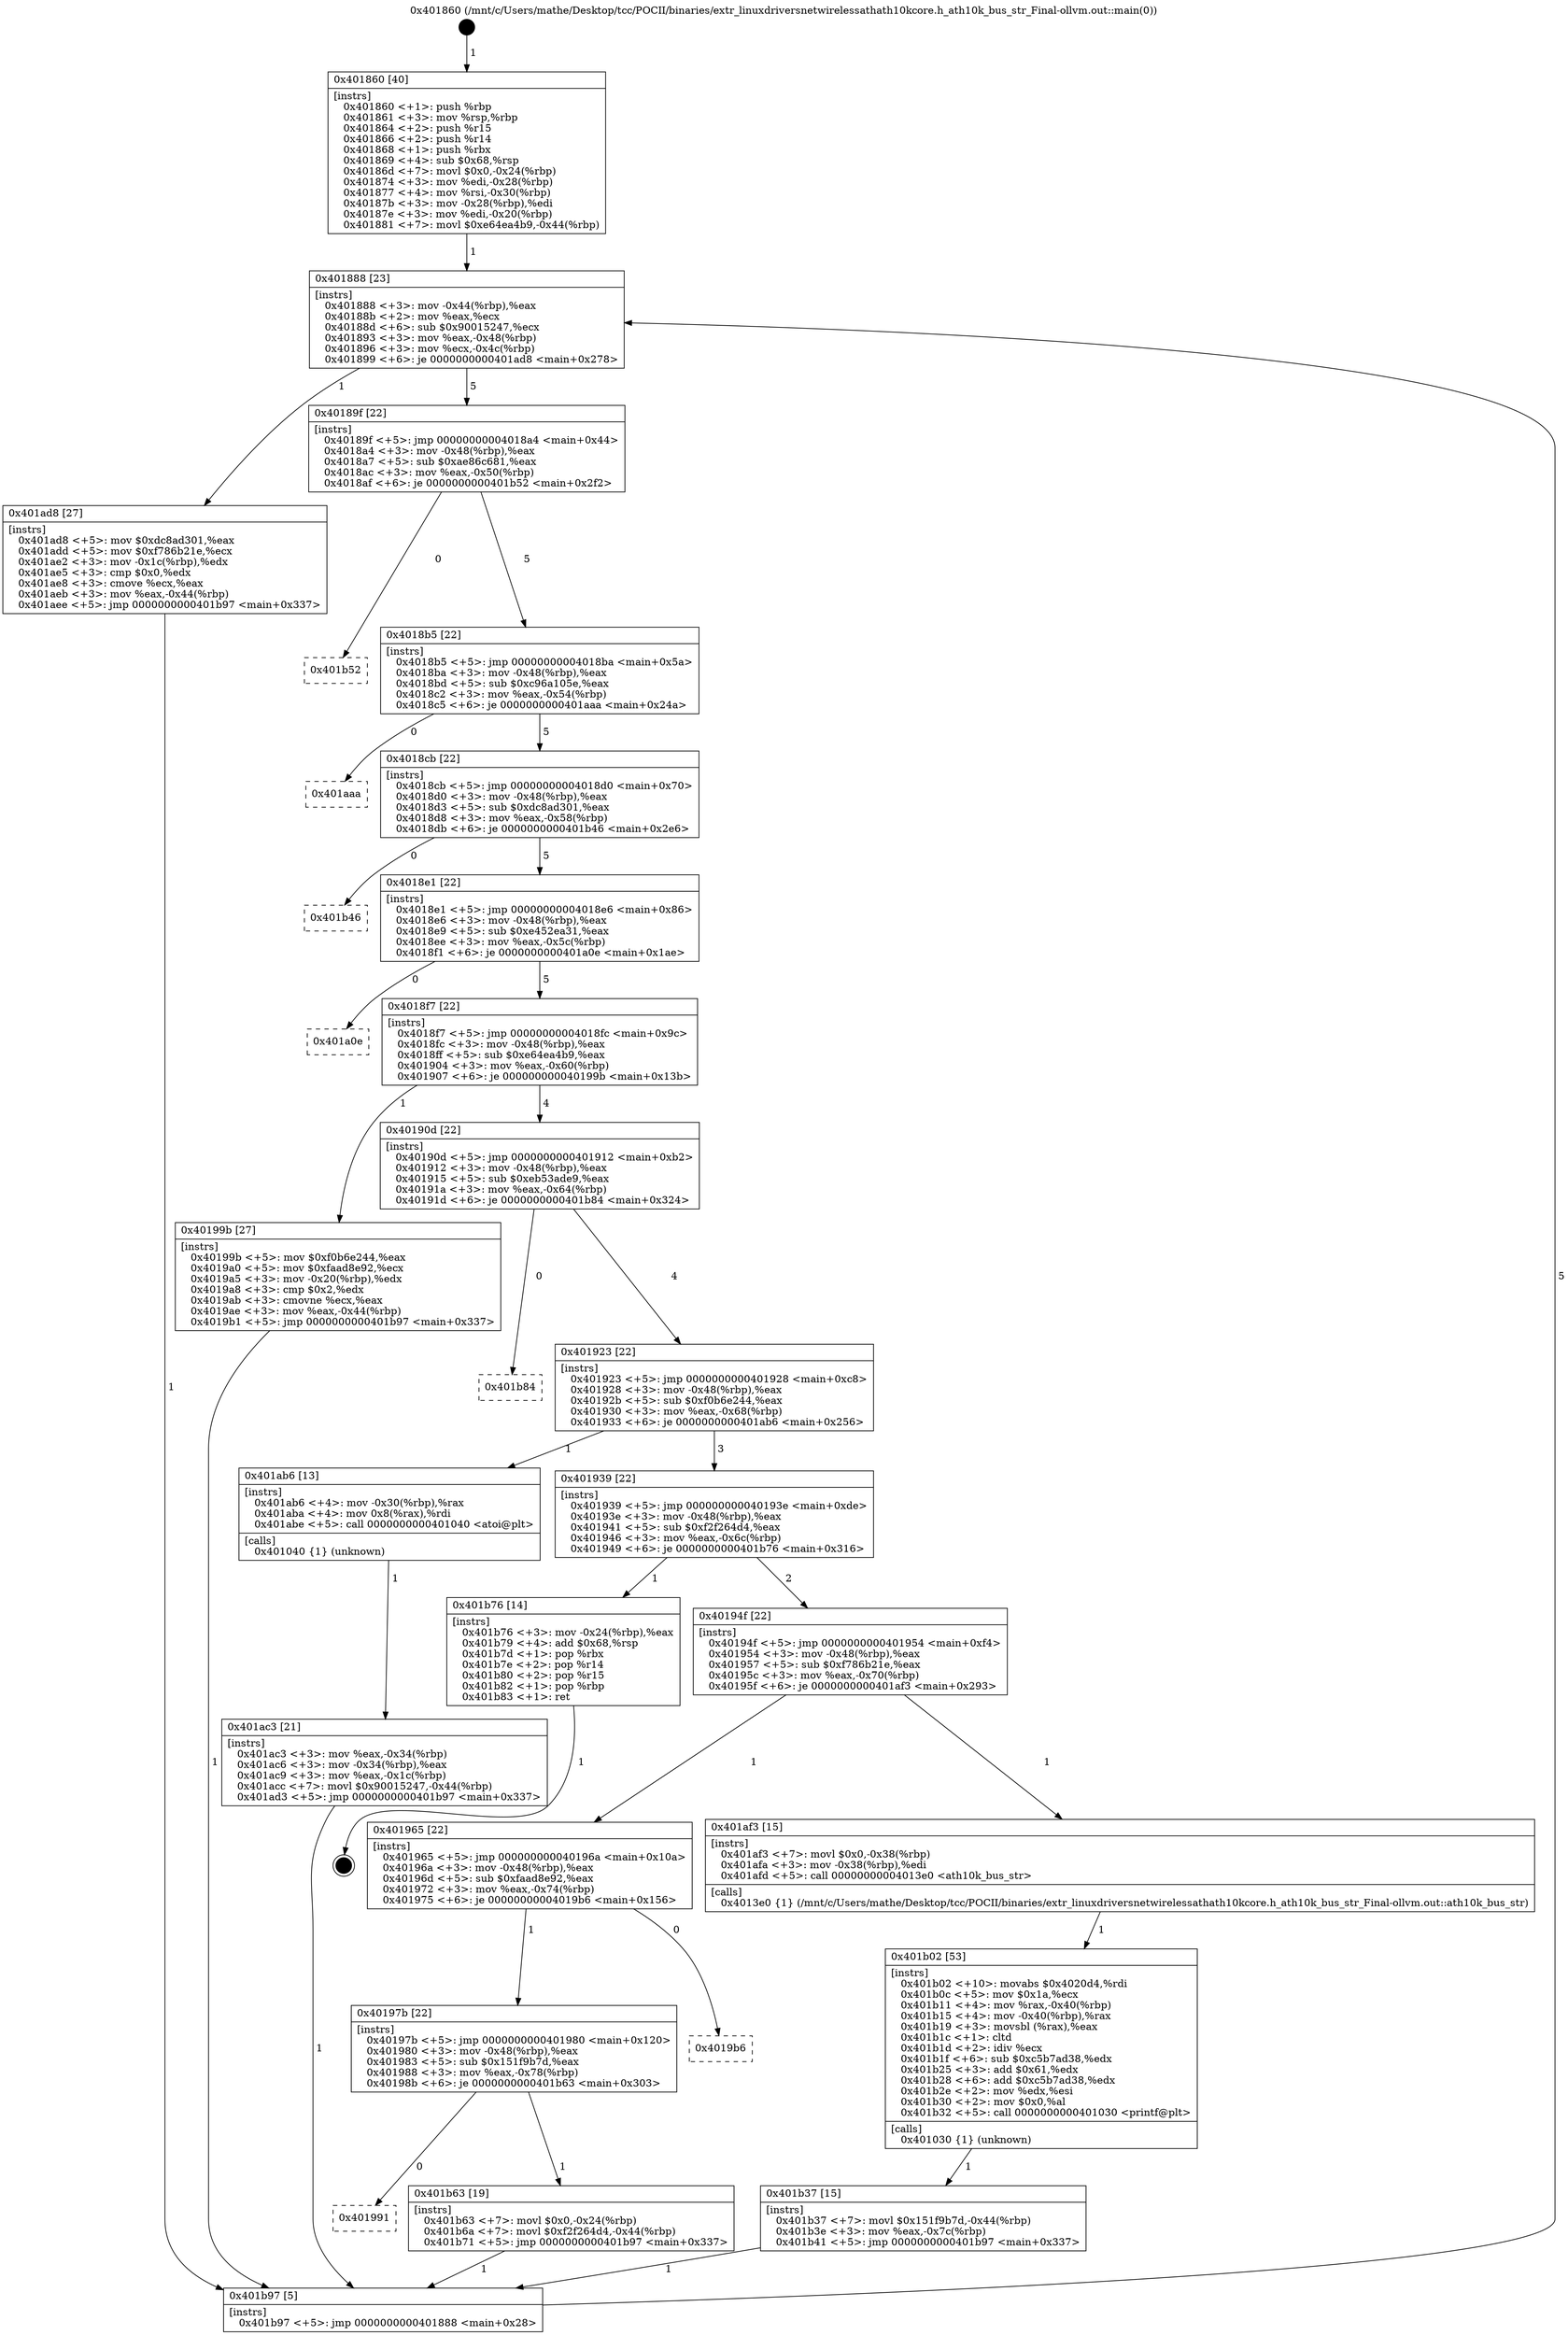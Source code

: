 digraph "0x401860" {
  label = "0x401860 (/mnt/c/Users/mathe/Desktop/tcc/POCII/binaries/extr_linuxdriversnetwirelessathath10kcore.h_ath10k_bus_str_Final-ollvm.out::main(0))"
  labelloc = "t"
  node[shape=record]

  Entry [label="",width=0.3,height=0.3,shape=circle,fillcolor=black,style=filled]
  "0x401888" [label="{
     0x401888 [23]\l
     | [instrs]\l
     &nbsp;&nbsp;0x401888 \<+3\>: mov -0x44(%rbp),%eax\l
     &nbsp;&nbsp;0x40188b \<+2\>: mov %eax,%ecx\l
     &nbsp;&nbsp;0x40188d \<+6\>: sub $0x90015247,%ecx\l
     &nbsp;&nbsp;0x401893 \<+3\>: mov %eax,-0x48(%rbp)\l
     &nbsp;&nbsp;0x401896 \<+3\>: mov %ecx,-0x4c(%rbp)\l
     &nbsp;&nbsp;0x401899 \<+6\>: je 0000000000401ad8 \<main+0x278\>\l
  }"]
  "0x401ad8" [label="{
     0x401ad8 [27]\l
     | [instrs]\l
     &nbsp;&nbsp;0x401ad8 \<+5\>: mov $0xdc8ad301,%eax\l
     &nbsp;&nbsp;0x401add \<+5\>: mov $0xf786b21e,%ecx\l
     &nbsp;&nbsp;0x401ae2 \<+3\>: mov -0x1c(%rbp),%edx\l
     &nbsp;&nbsp;0x401ae5 \<+3\>: cmp $0x0,%edx\l
     &nbsp;&nbsp;0x401ae8 \<+3\>: cmove %ecx,%eax\l
     &nbsp;&nbsp;0x401aeb \<+3\>: mov %eax,-0x44(%rbp)\l
     &nbsp;&nbsp;0x401aee \<+5\>: jmp 0000000000401b97 \<main+0x337\>\l
  }"]
  "0x40189f" [label="{
     0x40189f [22]\l
     | [instrs]\l
     &nbsp;&nbsp;0x40189f \<+5\>: jmp 00000000004018a4 \<main+0x44\>\l
     &nbsp;&nbsp;0x4018a4 \<+3\>: mov -0x48(%rbp),%eax\l
     &nbsp;&nbsp;0x4018a7 \<+5\>: sub $0xae86c681,%eax\l
     &nbsp;&nbsp;0x4018ac \<+3\>: mov %eax,-0x50(%rbp)\l
     &nbsp;&nbsp;0x4018af \<+6\>: je 0000000000401b52 \<main+0x2f2\>\l
  }"]
  Exit [label="",width=0.3,height=0.3,shape=circle,fillcolor=black,style=filled,peripheries=2]
  "0x401b52" [label="{
     0x401b52\l
  }", style=dashed]
  "0x4018b5" [label="{
     0x4018b5 [22]\l
     | [instrs]\l
     &nbsp;&nbsp;0x4018b5 \<+5\>: jmp 00000000004018ba \<main+0x5a\>\l
     &nbsp;&nbsp;0x4018ba \<+3\>: mov -0x48(%rbp),%eax\l
     &nbsp;&nbsp;0x4018bd \<+5\>: sub $0xc96a105e,%eax\l
     &nbsp;&nbsp;0x4018c2 \<+3\>: mov %eax,-0x54(%rbp)\l
     &nbsp;&nbsp;0x4018c5 \<+6\>: je 0000000000401aaa \<main+0x24a\>\l
  }"]
  "0x401991" [label="{
     0x401991\l
  }", style=dashed]
  "0x401aaa" [label="{
     0x401aaa\l
  }", style=dashed]
  "0x4018cb" [label="{
     0x4018cb [22]\l
     | [instrs]\l
     &nbsp;&nbsp;0x4018cb \<+5\>: jmp 00000000004018d0 \<main+0x70\>\l
     &nbsp;&nbsp;0x4018d0 \<+3\>: mov -0x48(%rbp),%eax\l
     &nbsp;&nbsp;0x4018d3 \<+5\>: sub $0xdc8ad301,%eax\l
     &nbsp;&nbsp;0x4018d8 \<+3\>: mov %eax,-0x58(%rbp)\l
     &nbsp;&nbsp;0x4018db \<+6\>: je 0000000000401b46 \<main+0x2e6\>\l
  }"]
  "0x401b63" [label="{
     0x401b63 [19]\l
     | [instrs]\l
     &nbsp;&nbsp;0x401b63 \<+7\>: movl $0x0,-0x24(%rbp)\l
     &nbsp;&nbsp;0x401b6a \<+7\>: movl $0xf2f264d4,-0x44(%rbp)\l
     &nbsp;&nbsp;0x401b71 \<+5\>: jmp 0000000000401b97 \<main+0x337\>\l
  }"]
  "0x401b46" [label="{
     0x401b46\l
  }", style=dashed]
  "0x4018e1" [label="{
     0x4018e1 [22]\l
     | [instrs]\l
     &nbsp;&nbsp;0x4018e1 \<+5\>: jmp 00000000004018e6 \<main+0x86\>\l
     &nbsp;&nbsp;0x4018e6 \<+3\>: mov -0x48(%rbp),%eax\l
     &nbsp;&nbsp;0x4018e9 \<+5\>: sub $0xe452ea31,%eax\l
     &nbsp;&nbsp;0x4018ee \<+3\>: mov %eax,-0x5c(%rbp)\l
     &nbsp;&nbsp;0x4018f1 \<+6\>: je 0000000000401a0e \<main+0x1ae\>\l
  }"]
  "0x40197b" [label="{
     0x40197b [22]\l
     | [instrs]\l
     &nbsp;&nbsp;0x40197b \<+5\>: jmp 0000000000401980 \<main+0x120\>\l
     &nbsp;&nbsp;0x401980 \<+3\>: mov -0x48(%rbp),%eax\l
     &nbsp;&nbsp;0x401983 \<+5\>: sub $0x151f9b7d,%eax\l
     &nbsp;&nbsp;0x401988 \<+3\>: mov %eax,-0x78(%rbp)\l
     &nbsp;&nbsp;0x40198b \<+6\>: je 0000000000401b63 \<main+0x303\>\l
  }"]
  "0x401a0e" [label="{
     0x401a0e\l
  }", style=dashed]
  "0x4018f7" [label="{
     0x4018f7 [22]\l
     | [instrs]\l
     &nbsp;&nbsp;0x4018f7 \<+5\>: jmp 00000000004018fc \<main+0x9c\>\l
     &nbsp;&nbsp;0x4018fc \<+3\>: mov -0x48(%rbp),%eax\l
     &nbsp;&nbsp;0x4018ff \<+5\>: sub $0xe64ea4b9,%eax\l
     &nbsp;&nbsp;0x401904 \<+3\>: mov %eax,-0x60(%rbp)\l
     &nbsp;&nbsp;0x401907 \<+6\>: je 000000000040199b \<main+0x13b\>\l
  }"]
  "0x4019b6" [label="{
     0x4019b6\l
  }", style=dashed]
  "0x40199b" [label="{
     0x40199b [27]\l
     | [instrs]\l
     &nbsp;&nbsp;0x40199b \<+5\>: mov $0xf0b6e244,%eax\l
     &nbsp;&nbsp;0x4019a0 \<+5\>: mov $0xfaad8e92,%ecx\l
     &nbsp;&nbsp;0x4019a5 \<+3\>: mov -0x20(%rbp),%edx\l
     &nbsp;&nbsp;0x4019a8 \<+3\>: cmp $0x2,%edx\l
     &nbsp;&nbsp;0x4019ab \<+3\>: cmovne %ecx,%eax\l
     &nbsp;&nbsp;0x4019ae \<+3\>: mov %eax,-0x44(%rbp)\l
     &nbsp;&nbsp;0x4019b1 \<+5\>: jmp 0000000000401b97 \<main+0x337\>\l
  }"]
  "0x40190d" [label="{
     0x40190d [22]\l
     | [instrs]\l
     &nbsp;&nbsp;0x40190d \<+5\>: jmp 0000000000401912 \<main+0xb2\>\l
     &nbsp;&nbsp;0x401912 \<+3\>: mov -0x48(%rbp),%eax\l
     &nbsp;&nbsp;0x401915 \<+5\>: sub $0xeb53ade9,%eax\l
     &nbsp;&nbsp;0x40191a \<+3\>: mov %eax,-0x64(%rbp)\l
     &nbsp;&nbsp;0x40191d \<+6\>: je 0000000000401b84 \<main+0x324\>\l
  }"]
  "0x401b97" [label="{
     0x401b97 [5]\l
     | [instrs]\l
     &nbsp;&nbsp;0x401b97 \<+5\>: jmp 0000000000401888 \<main+0x28\>\l
  }"]
  "0x401860" [label="{
     0x401860 [40]\l
     | [instrs]\l
     &nbsp;&nbsp;0x401860 \<+1\>: push %rbp\l
     &nbsp;&nbsp;0x401861 \<+3\>: mov %rsp,%rbp\l
     &nbsp;&nbsp;0x401864 \<+2\>: push %r15\l
     &nbsp;&nbsp;0x401866 \<+2\>: push %r14\l
     &nbsp;&nbsp;0x401868 \<+1\>: push %rbx\l
     &nbsp;&nbsp;0x401869 \<+4\>: sub $0x68,%rsp\l
     &nbsp;&nbsp;0x40186d \<+7\>: movl $0x0,-0x24(%rbp)\l
     &nbsp;&nbsp;0x401874 \<+3\>: mov %edi,-0x28(%rbp)\l
     &nbsp;&nbsp;0x401877 \<+4\>: mov %rsi,-0x30(%rbp)\l
     &nbsp;&nbsp;0x40187b \<+3\>: mov -0x28(%rbp),%edi\l
     &nbsp;&nbsp;0x40187e \<+3\>: mov %edi,-0x20(%rbp)\l
     &nbsp;&nbsp;0x401881 \<+7\>: movl $0xe64ea4b9,-0x44(%rbp)\l
  }"]
  "0x401b37" [label="{
     0x401b37 [15]\l
     | [instrs]\l
     &nbsp;&nbsp;0x401b37 \<+7\>: movl $0x151f9b7d,-0x44(%rbp)\l
     &nbsp;&nbsp;0x401b3e \<+3\>: mov %eax,-0x7c(%rbp)\l
     &nbsp;&nbsp;0x401b41 \<+5\>: jmp 0000000000401b97 \<main+0x337\>\l
  }"]
  "0x401b84" [label="{
     0x401b84\l
  }", style=dashed]
  "0x401923" [label="{
     0x401923 [22]\l
     | [instrs]\l
     &nbsp;&nbsp;0x401923 \<+5\>: jmp 0000000000401928 \<main+0xc8\>\l
     &nbsp;&nbsp;0x401928 \<+3\>: mov -0x48(%rbp),%eax\l
     &nbsp;&nbsp;0x40192b \<+5\>: sub $0xf0b6e244,%eax\l
     &nbsp;&nbsp;0x401930 \<+3\>: mov %eax,-0x68(%rbp)\l
     &nbsp;&nbsp;0x401933 \<+6\>: je 0000000000401ab6 \<main+0x256\>\l
  }"]
  "0x401b02" [label="{
     0x401b02 [53]\l
     | [instrs]\l
     &nbsp;&nbsp;0x401b02 \<+10\>: movabs $0x4020d4,%rdi\l
     &nbsp;&nbsp;0x401b0c \<+5\>: mov $0x1a,%ecx\l
     &nbsp;&nbsp;0x401b11 \<+4\>: mov %rax,-0x40(%rbp)\l
     &nbsp;&nbsp;0x401b15 \<+4\>: mov -0x40(%rbp),%rax\l
     &nbsp;&nbsp;0x401b19 \<+3\>: movsbl (%rax),%eax\l
     &nbsp;&nbsp;0x401b1c \<+1\>: cltd\l
     &nbsp;&nbsp;0x401b1d \<+2\>: idiv %ecx\l
     &nbsp;&nbsp;0x401b1f \<+6\>: sub $0xc5b7ad38,%edx\l
     &nbsp;&nbsp;0x401b25 \<+3\>: add $0x61,%edx\l
     &nbsp;&nbsp;0x401b28 \<+6\>: add $0xc5b7ad38,%edx\l
     &nbsp;&nbsp;0x401b2e \<+2\>: mov %edx,%esi\l
     &nbsp;&nbsp;0x401b30 \<+2\>: mov $0x0,%al\l
     &nbsp;&nbsp;0x401b32 \<+5\>: call 0000000000401030 \<printf@plt\>\l
     | [calls]\l
     &nbsp;&nbsp;0x401030 \{1\} (unknown)\l
  }"]
  "0x401ab6" [label="{
     0x401ab6 [13]\l
     | [instrs]\l
     &nbsp;&nbsp;0x401ab6 \<+4\>: mov -0x30(%rbp),%rax\l
     &nbsp;&nbsp;0x401aba \<+4\>: mov 0x8(%rax),%rdi\l
     &nbsp;&nbsp;0x401abe \<+5\>: call 0000000000401040 \<atoi@plt\>\l
     | [calls]\l
     &nbsp;&nbsp;0x401040 \{1\} (unknown)\l
  }"]
  "0x401939" [label="{
     0x401939 [22]\l
     | [instrs]\l
     &nbsp;&nbsp;0x401939 \<+5\>: jmp 000000000040193e \<main+0xde\>\l
     &nbsp;&nbsp;0x40193e \<+3\>: mov -0x48(%rbp),%eax\l
     &nbsp;&nbsp;0x401941 \<+5\>: sub $0xf2f264d4,%eax\l
     &nbsp;&nbsp;0x401946 \<+3\>: mov %eax,-0x6c(%rbp)\l
     &nbsp;&nbsp;0x401949 \<+6\>: je 0000000000401b76 \<main+0x316\>\l
  }"]
  "0x401ac3" [label="{
     0x401ac3 [21]\l
     | [instrs]\l
     &nbsp;&nbsp;0x401ac3 \<+3\>: mov %eax,-0x34(%rbp)\l
     &nbsp;&nbsp;0x401ac6 \<+3\>: mov -0x34(%rbp),%eax\l
     &nbsp;&nbsp;0x401ac9 \<+3\>: mov %eax,-0x1c(%rbp)\l
     &nbsp;&nbsp;0x401acc \<+7\>: movl $0x90015247,-0x44(%rbp)\l
     &nbsp;&nbsp;0x401ad3 \<+5\>: jmp 0000000000401b97 \<main+0x337\>\l
  }"]
  "0x401965" [label="{
     0x401965 [22]\l
     | [instrs]\l
     &nbsp;&nbsp;0x401965 \<+5\>: jmp 000000000040196a \<main+0x10a\>\l
     &nbsp;&nbsp;0x40196a \<+3\>: mov -0x48(%rbp),%eax\l
     &nbsp;&nbsp;0x40196d \<+5\>: sub $0xfaad8e92,%eax\l
     &nbsp;&nbsp;0x401972 \<+3\>: mov %eax,-0x74(%rbp)\l
     &nbsp;&nbsp;0x401975 \<+6\>: je 00000000004019b6 \<main+0x156\>\l
  }"]
  "0x401b76" [label="{
     0x401b76 [14]\l
     | [instrs]\l
     &nbsp;&nbsp;0x401b76 \<+3\>: mov -0x24(%rbp),%eax\l
     &nbsp;&nbsp;0x401b79 \<+4\>: add $0x68,%rsp\l
     &nbsp;&nbsp;0x401b7d \<+1\>: pop %rbx\l
     &nbsp;&nbsp;0x401b7e \<+2\>: pop %r14\l
     &nbsp;&nbsp;0x401b80 \<+2\>: pop %r15\l
     &nbsp;&nbsp;0x401b82 \<+1\>: pop %rbp\l
     &nbsp;&nbsp;0x401b83 \<+1\>: ret\l
  }"]
  "0x40194f" [label="{
     0x40194f [22]\l
     | [instrs]\l
     &nbsp;&nbsp;0x40194f \<+5\>: jmp 0000000000401954 \<main+0xf4\>\l
     &nbsp;&nbsp;0x401954 \<+3\>: mov -0x48(%rbp),%eax\l
     &nbsp;&nbsp;0x401957 \<+5\>: sub $0xf786b21e,%eax\l
     &nbsp;&nbsp;0x40195c \<+3\>: mov %eax,-0x70(%rbp)\l
     &nbsp;&nbsp;0x40195f \<+6\>: je 0000000000401af3 \<main+0x293\>\l
  }"]
  "0x401af3" [label="{
     0x401af3 [15]\l
     | [instrs]\l
     &nbsp;&nbsp;0x401af3 \<+7\>: movl $0x0,-0x38(%rbp)\l
     &nbsp;&nbsp;0x401afa \<+3\>: mov -0x38(%rbp),%edi\l
     &nbsp;&nbsp;0x401afd \<+5\>: call 00000000004013e0 \<ath10k_bus_str\>\l
     | [calls]\l
     &nbsp;&nbsp;0x4013e0 \{1\} (/mnt/c/Users/mathe/Desktop/tcc/POCII/binaries/extr_linuxdriversnetwirelessathath10kcore.h_ath10k_bus_str_Final-ollvm.out::ath10k_bus_str)\l
  }"]
  Entry -> "0x401860" [label=" 1"]
  "0x401888" -> "0x401ad8" [label=" 1"]
  "0x401888" -> "0x40189f" [label=" 5"]
  "0x401b76" -> Exit [label=" 1"]
  "0x40189f" -> "0x401b52" [label=" 0"]
  "0x40189f" -> "0x4018b5" [label=" 5"]
  "0x401b63" -> "0x401b97" [label=" 1"]
  "0x4018b5" -> "0x401aaa" [label=" 0"]
  "0x4018b5" -> "0x4018cb" [label=" 5"]
  "0x40197b" -> "0x401991" [label=" 0"]
  "0x4018cb" -> "0x401b46" [label=" 0"]
  "0x4018cb" -> "0x4018e1" [label=" 5"]
  "0x40197b" -> "0x401b63" [label=" 1"]
  "0x4018e1" -> "0x401a0e" [label=" 0"]
  "0x4018e1" -> "0x4018f7" [label=" 5"]
  "0x401965" -> "0x40197b" [label=" 1"]
  "0x4018f7" -> "0x40199b" [label=" 1"]
  "0x4018f7" -> "0x40190d" [label=" 4"]
  "0x40199b" -> "0x401b97" [label=" 1"]
  "0x401860" -> "0x401888" [label=" 1"]
  "0x401b97" -> "0x401888" [label=" 5"]
  "0x401965" -> "0x4019b6" [label=" 0"]
  "0x40190d" -> "0x401b84" [label=" 0"]
  "0x40190d" -> "0x401923" [label=" 4"]
  "0x401b37" -> "0x401b97" [label=" 1"]
  "0x401923" -> "0x401ab6" [label=" 1"]
  "0x401923" -> "0x401939" [label=" 3"]
  "0x401ab6" -> "0x401ac3" [label=" 1"]
  "0x401ac3" -> "0x401b97" [label=" 1"]
  "0x401ad8" -> "0x401b97" [label=" 1"]
  "0x401b02" -> "0x401b37" [label=" 1"]
  "0x401939" -> "0x401b76" [label=" 1"]
  "0x401939" -> "0x40194f" [label=" 2"]
  "0x401af3" -> "0x401b02" [label=" 1"]
  "0x40194f" -> "0x401af3" [label=" 1"]
  "0x40194f" -> "0x401965" [label=" 1"]
}
